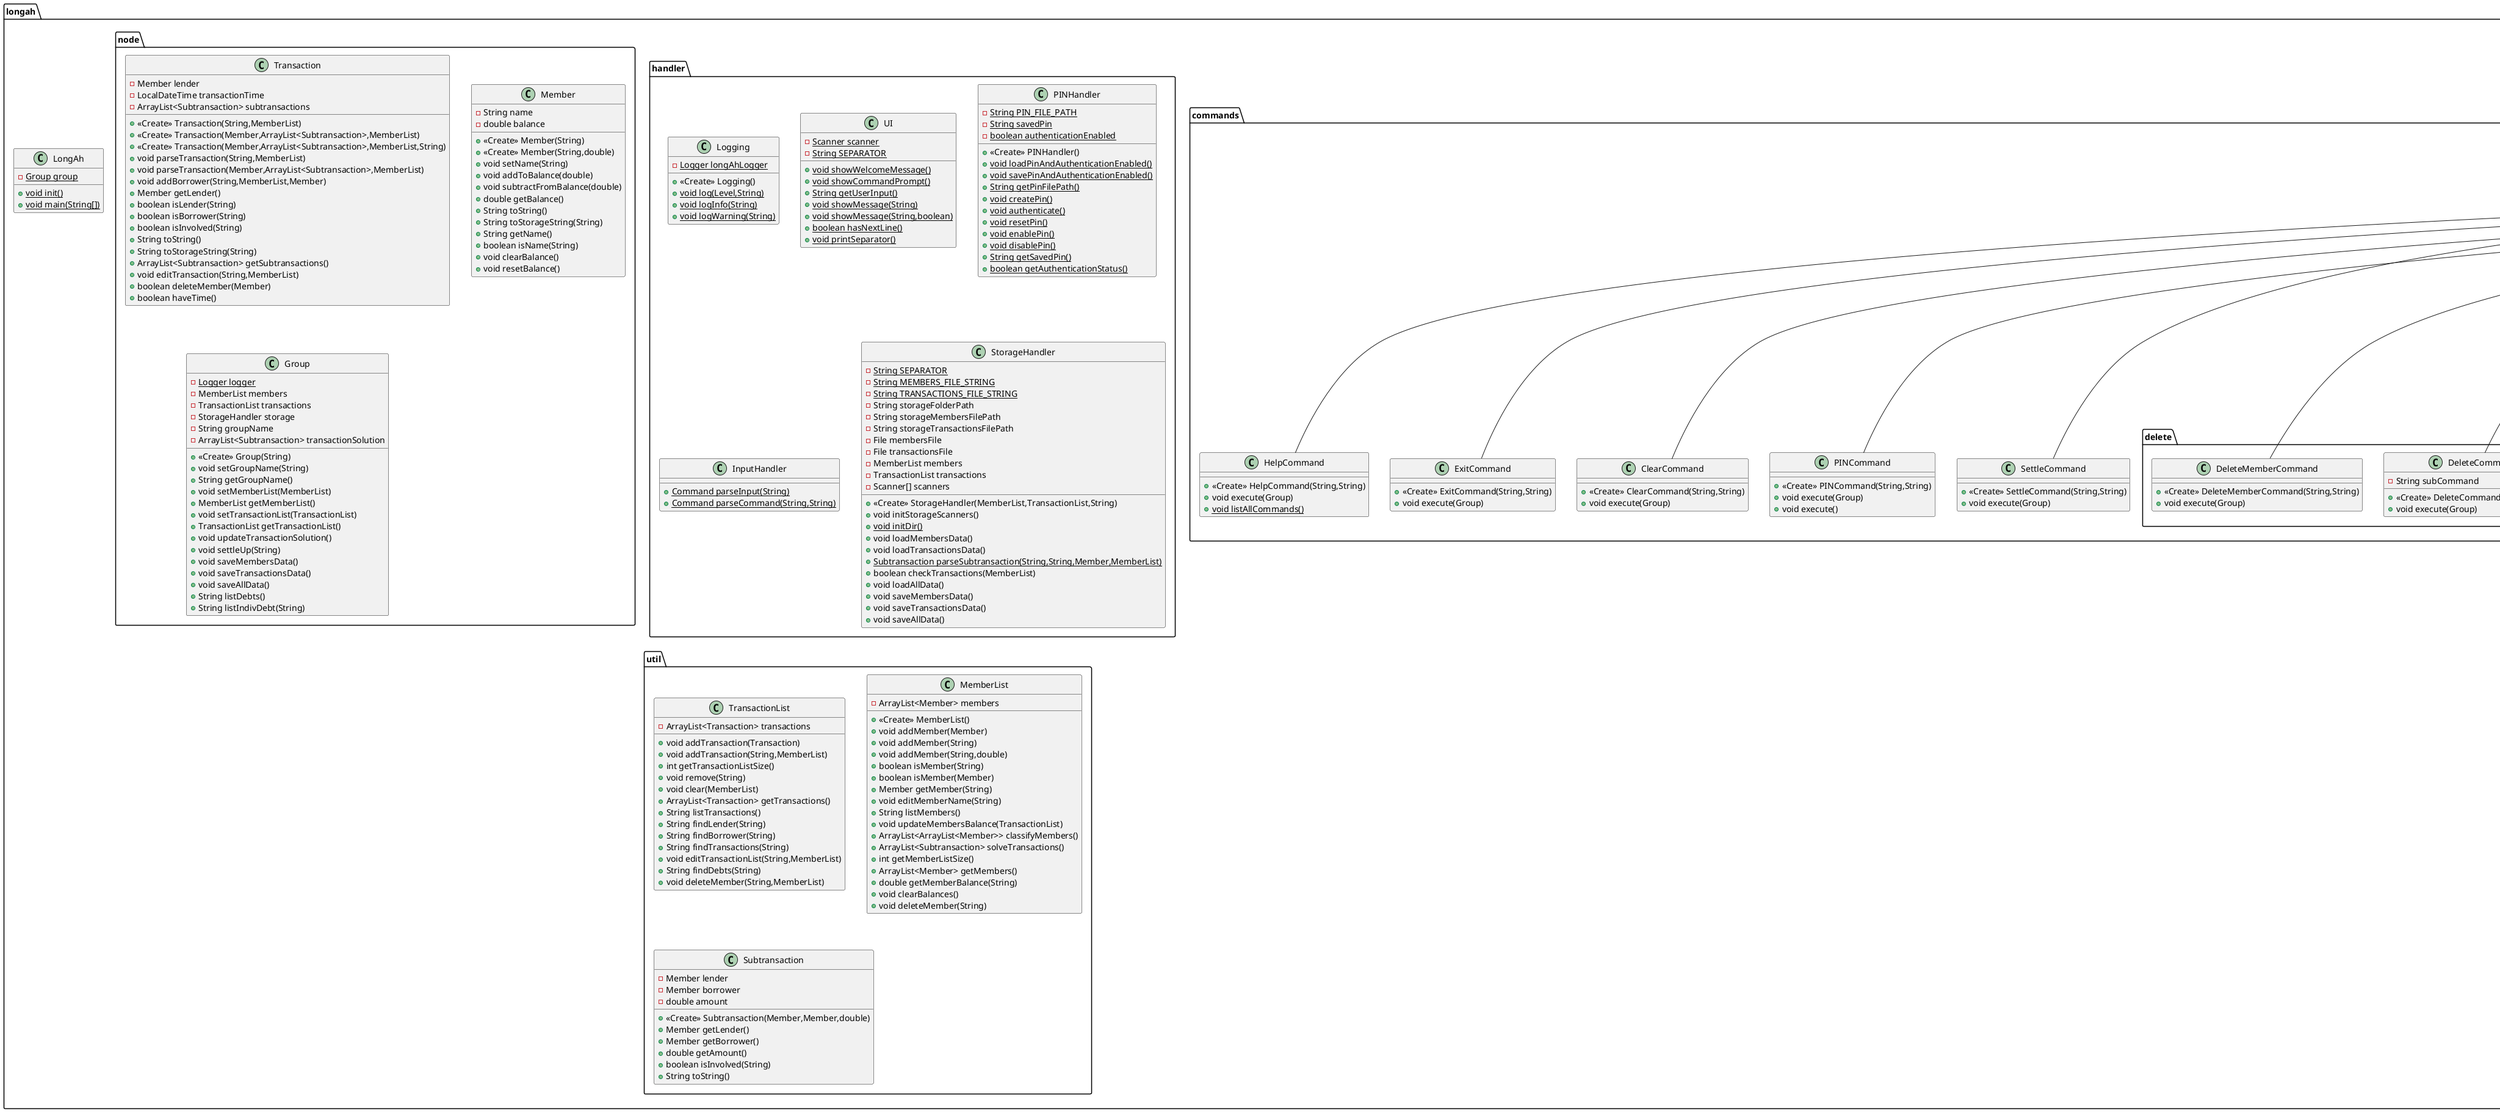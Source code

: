 @startuml
class longah.commands.delete.DeleteTransactionCommand {
+ <<Create>> DeleteTransactionCommand(String,String)
+ void execute(Group)
}

class longah.handler.Logging {
- {static} Logger longAhLogger
+ <<Create>> Logging()
+ {static} void log(Level,String)
+ {static} void logInfo(String)
+ {static} void logWarning(String)
}


class longah.commands.list.ListMemberCommand {
+ <<Create>> ListMemberCommand(String,String)
+ void execute(Group)
}

class longah.commands.find.FindBorrowerCommand {
+ <<Create>> FindBorrowerCommand(String,String)
+ void execute(Group)
}

class longah.node.Transaction {
- Member lender
- LocalDateTime transactionTime
- ArrayList<Subtransaction> subtransactions
+ <<Create>> Transaction(String,MemberList)
+ <<Create>> Transaction(Member,ArrayList<Subtransaction>,MemberList)
+ <<Create>> Transaction(Member,ArrayList<Subtransaction>,MemberList,String)
+ void parseTransaction(String,MemberList)
+ void parseTransaction(Member,ArrayList<Subtransaction>,MemberList)
+ void addBorrower(String,MemberList,Member)
+ Member getLender()
+ boolean isLender(String)
+ boolean isBorrower(String)
+ boolean isInvolved(String)
+ String toString()
+ String toStorageString(String)
+ ArrayList<Subtransaction> getSubtransactions()
+ void editTransaction(String,MemberList)
+ boolean deleteMember(Member)
+ boolean haveTime()
}


class longah.util.TransactionList {
- ArrayList<Transaction> transactions
+ void addTransaction(Transaction)
+ void addTransaction(String,MemberList)
+ int getTransactionListSize()
+ void remove(String)
+ void clear(MemberList)
+ ArrayList<Transaction> getTransactions()
+ String listTransactions()
+ String findLender(String)
+ String findBorrower(String)
+ String findTransactions(String)
+ void editTransactionList(String,MemberList)
+ String findDebts(String)
+ void deleteMember(String,MemberList)
}


class longah.commands.delete.DeleteCommand {
- String subCommand
+ <<Create>> DeleteCommand(String,String)
+ void execute(Group)
}


class longah.commands.add.AddCommand {
- String subCommand
+ <<Create>> AddCommand(String,String)
+ void execute(Group)
}


class longah.util.MemberList {
- ArrayList<Member> members
+ <<Create>> MemberList()
+ void addMember(Member)
+ void addMember(String)
+ void addMember(String,double)
+ boolean isMember(String)
+ boolean isMember(Member)
+ Member getMember(String)
+ void editMemberName(String)
+ String listMembers()
+ void updateMembersBalance(TransactionList)
+ ArrayList<ArrayList<Member>> classifyMembers()
+ ArrayList<Subtransaction> solveTransactions()
+ int getMemberListSize()
+ ArrayList<Member> getMembers()
+ double getMemberBalance(String)
+ void clearBalances()
+ void deleteMember(String)
}


class longah.commands.add.AddMemberCommand {
+ <<Create>> AddMemberCommand(String,String)
+ void execute(Group)
}

class longah.util.Subtransaction {
- Member lender
- Member borrower
- double amount
+ <<Create>> Subtransaction(Member,Member,double)
+ Member getLender()
+ Member getBorrower()
+ double getAmount()
+ boolean isInvolved(String)
+ String toString()
}


class longah.commands.HelpCommand {
+ <<Create>> HelpCommand(String,String)
+ void execute(Group)
+ {static} void listAllCommands()
}

class longah.commands.delete.DeleteMemberCommand {
+ <<Create>> DeleteMemberCommand(String,String)
+ void execute(Group)
}

class longah.commands.edit.EditMemberCommand {
+ <<Create>> EditMemberCommand(String,String)
+ void execute(Group)
}

class longah.commands.edit.EditCommand {
- String subCommand
+ <<Create>> EditCommand(String,String)
+ void execute(Group)
}


class longah.commands.find.FindLenderCommand {
+ <<Create>> FindLenderCommand(String,String)
+ void execute(Group)
}

class longah.commands.add.AddTransactionCommand {
+ <<Create>> AddTransactionCommand(String,String)
+ void execute(Group)
}

class longah.commands.list.ListDebtCommand {
+ <<Create>> ListDebtCommand(String,String)
+ void execute(Group)
}


class longah.handler.UI {
- {static} Scanner scanner
- {static} String SEPARATOR
+ {static} void showWelcomeMessage()
+ {static} void showCommandPrompt()
+ {static} String getUserInput()
+ {static} void showMessage(String)
+ {static} void showMessage(String,boolean)
+ {static} boolean hasNextLine()
+ {static} void printSeparator()
}


class longah.commands.find.FindTransactionCommand {
+ <<Create>> FindTransactionCommand(String,String)
+ void execute(Group)
}


class longah.commands.list.ListCommand {
- String subCommand
+ <<Create>> ListCommand(String,String)
+ void execute(Group)
}


class longah.commands.edit.EditTransactionCommand {
+ <<Create>> EditTransactionCommand(String,String)
+ void execute(Group)
}

class longah.commands.ExitCommand {
+ <<Create>> ExitCommand(String,String)
+ void execute(Group)
}

class longah.commands.ClearCommand {
+ <<Create>> ClearCommand(String,String)
+ void execute(Group)
}

class longah.node.Member {
- String name
- double balance
+ <<Create>> Member(String)
+ <<Create>> Member(String,double)
+ void setName(String)
+ void addToBalance(double)
+ void subtractFromBalance(double)
+ double getBalance()
+ String toString()
+ String toStorageString(String)
+ String getName()
+ boolean isName(String)
+ void clearBalance()
+ void resetBalance()
}


class longah.commands.list.ListTransactionCommand {
+ <<Create>> ListTransactionCommand(String,String)
+ void execute(Group)
}

class longah.commands.PINCommand {
+ <<Create>> PINCommand(String,String)
+ void execute(Group)
+ void execute()
}

class longah.handler.PINHandler {
- {static} String PIN_FILE_PATH
- {static} String savedPin
- {static} boolean authenticationEnabled
+ <<Create>> PINHandler()
+ {static} void loadPinAndAuthenticationEnabled()
+ {static} void savePinAndAuthenticationEnabled()
+ {static} String getPinFilePath()
+ {static} void createPin()
+ {static} void authenticate()
+ {static} void resetPin()
+ {static} void enablePin()
+ {static} void disablePin()
+ {static} String getSavedPin()
+ {static} boolean getAuthenticationStatus()
}


class longah.LongAh {
- {static} Group group
+ {static} void init()
+ {static} void main(String[])
}


abstract class longah.commands.Command {
# String commandString
# String taskExpression
+ <<Create>> Command(String,String)
+ {abstract}void execute(Group)
+ String getCommandString()
+ String getTaskExpression()
}


class longah.node.Group {
- {static} Logger logger
- MemberList members
- TransactionList transactions
- StorageHandler storage
- String groupName
- ArrayList<Subtransaction> transactionSolution
+ <<Create>> Group(String)
+ void setGroupName(String)
+ String getGroupName()
+ void setMemberList(MemberList)
+ MemberList getMemberList()
+ void setTransactionList(TransactionList)
+ TransactionList getTransactionList()
+ void updateTransactionSolution()
+ void settleUp(String)
+ void saveMembersData()
+ void saveTransactionsData()
+ void saveAllData()
+ String listDebts()
+ String listIndivDebt(String)
}


class longah.handler.InputHandler {
+ {static} Command parseInput(String)
+ {static} Command parseCommand(String,String)
}

class longah.handler.StorageHandler {
- {static} String SEPARATOR
- {static} String MEMBERS_FILE_STRING
- {static} String TRANSACTIONS_FILE_STRING
- String storageFolderPath
- String storageMembersFilePath
- String storageTransactionsFilePath
- File membersFile
- File transactionsFile
- MemberList members
- TransactionList transactions
- Scanner[] scanners
+ <<Create>> StorageHandler(MemberList,TransactionList,String)
+ void initStorageScanners()
+ {static} void initDir()
+ void loadMembersData()
+ void loadTransactionsData()
+ {static} Subtransaction parseSubtransaction(String,String,Member,MemberList)
+ boolean checkTransactions(MemberList)
+ void loadAllData()
+ void saveMembersData()
+ void saveTransactionsData()
+ void saveAllData()
}


class longah.commands.SettleCommand {
+ <<Create>> SettleCommand(String,String)
+ void execute(Group)
}

class longah.commands.find.FindCommand {
- String subCommand
+ <<Create>> FindCommand(String,String)
+ void execute(Group)
}


class longah.commands.find.FindDebtCommand {
+ <<Create>> FindDebtCommand(String,String)
+ void execute(Group)
}



longah.commands.Command <|-- longah.commands.delete.DeleteTransactionCommand
longah.commands.Command <|-- longah.commands.list.ListMemberCommand
longah.commands.Command <|-- longah.commands.find.FindBorrowerCommand
longah.commands.Command <|-- longah.commands.delete.DeleteCommand
longah.commands.Command <|-- longah.commands.add.AddCommand
longah.commands.Command <|-- longah.commands.add.AddMemberCommand
longah.commands.Command <|-- longah.commands.HelpCommand
longah.commands.Command <|-- longah.commands.delete.DeleteMemberCommand
longah.commands.Command <|-- longah.commands.edit.EditMemberCommand
longah.commands.Command <|-- longah.commands.edit.EditCommand
longah.commands.Command <|-- longah.commands.find.FindLenderCommand
longah.commands.Command <|-- longah.commands.add.AddTransactionCommand
longah.commands.Command <|-- longah.commands.list.ListDebtCommand
longah.commands.Command <|-- longah.commands.find.FindTransactionCommand
longah.commands.Command <|-- longah.commands.list.ListCommand
longah.commands.Command <|-- longah.commands.edit.EditTransactionCommand
longah.commands.Command <|-- longah.commands.ExitCommand
longah.commands.Command <|-- longah.commands.ClearCommand
longah.commands.Command <|-- longah.commands.list.ListTransactionCommand
longah.commands.Command <|-- longah.commands.PINCommand
longah.commands.Command <|-- longah.commands.SettleCommand
longah.commands.Command <|-- longah.commands.find.FindCommand
longah.commands.Command <|-- longah.commands.find.FindDebtCommand
@enduml